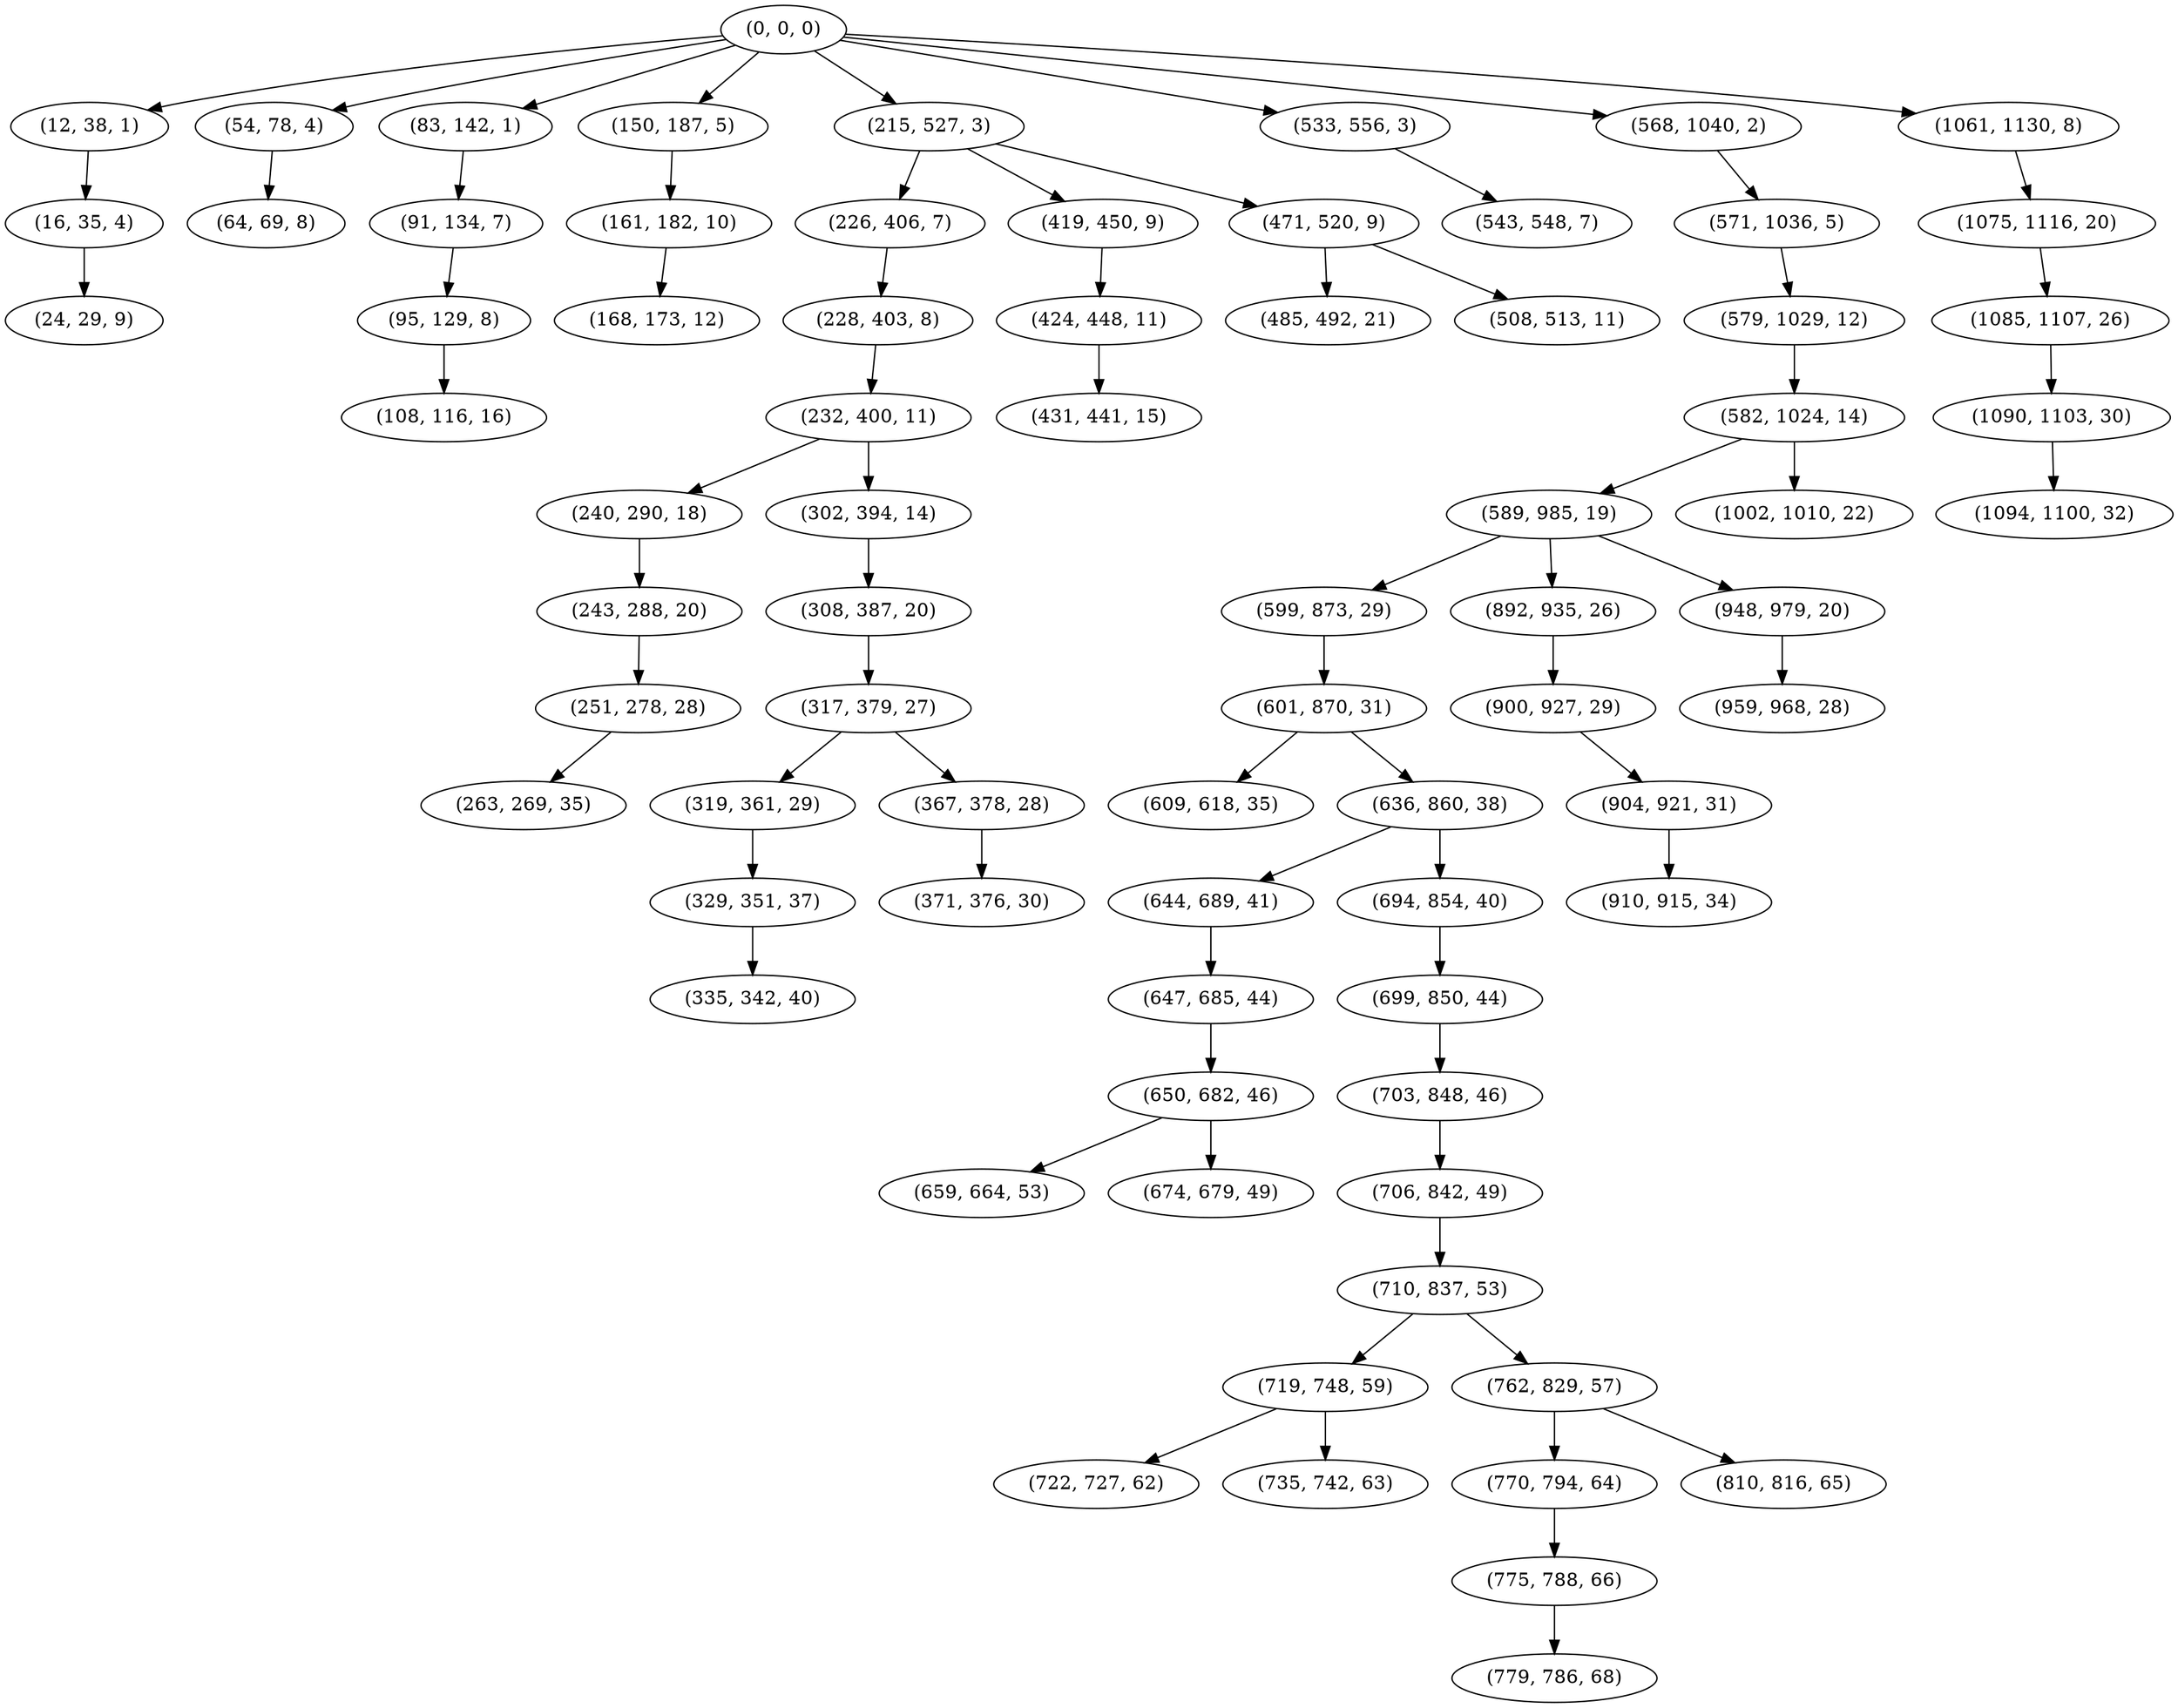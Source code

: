 digraph tree {
    "(0, 0, 0)";
    "(12, 38, 1)";
    "(16, 35, 4)";
    "(24, 29, 9)";
    "(54, 78, 4)";
    "(64, 69, 8)";
    "(83, 142, 1)";
    "(91, 134, 7)";
    "(95, 129, 8)";
    "(108, 116, 16)";
    "(150, 187, 5)";
    "(161, 182, 10)";
    "(168, 173, 12)";
    "(215, 527, 3)";
    "(226, 406, 7)";
    "(228, 403, 8)";
    "(232, 400, 11)";
    "(240, 290, 18)";
    "(243, 288, 20)";
    "(251, 278, 28)";
    "(263, 269, 35)";
    "(302, 394, 14)";
    "(308, 387, 20)";
    "(317, 379, 27)";
    "(319, 361, 29)";
    "(329, 351, 37)";
    "(335, 342, 40)";
    "(367, 378, 28)";
    "(371, 376, 30)";
    "(419, 450, 9)";
    "(424, 448, 11)";
    "(431, 441, 15)";
    "(471, 520, 9)";
    "(485, 492, 21)";
    "(508, 513, 11)";
    "(533, 556, 3)";
    "(543, 548, 7)";
    "(568, 1040, 2)";
    "(571, 1036, 5)";
    "(579, 1029, 12)";
    "(582, 1024, 14)";
    "(589, 985, 19)";
    "(599, 873, 29)";
    "(601, 870, 31)";
    "(609, 618, 35)";
    "(636, 860, 38)";
    "(644, 689, 41)";
    "(647, 685, 44)";
    "(650, 682, 46)";
    "(659, 664, 53)";
    "(674, 679, 49)";
    "(694, 854, 40)";
    "(699, 850, 44)";
    "(703, 848, 46)";
    "(706, 842, 49)";
    "(710, 837, 53)";
    "(719, 748, 59)";
    "(722, 727, 62)";
    "(735, 742, 63)";
    "(762, 829, 57)";
    "(770, 794, 64)";
    "(775, 788, 66)";
    "(779, 786, 68)";
    "(810, 816, 65)";
    "(892, 935, 26)";
    "(900, 927, 29)";
    "(904, 921, 31)";
    "(910, 915, 34)";
    "(948, 979, 20)";
    "(959, 968, 28)";
    "(1002, 1010, 22)";
    "(1061, 1130, 8)";
    "(1075, 1116, 20)";
    "(1085, 1107, 26)";
    "(1090, 1103, 30)";
    "(1094, 1100, 32)";
    "(0, 0, 0)" -> "(12, 38, 1)";
    "(0, 0, 0)" -> "(54, 78, 4)";
    "(0, 0, 0)" -> "(83, 142, 1)";
    "(0, 0, 0)" -> "(150, 187, 5)";
    "(0, 0, 0)" -> "(215, 527, 3)";
    "(0, 0, 0)" -> "(533, 556, 3)";
    "(0, 0, 0)" -> "(568, 1040, 2)";
    "(0, 0, 0)" -> "(1061, 1130, 8)";
    "(12, 38, 1)" -> "(16, 35, 4)";
    "(16, 35, 4)" -> "(24, 29, 9)";
    "(54, 78, 4)" -> "(64, 69, 8)";
    "(83, 142, 1)" -> "(91, 134, 7)";
    "(91, 134, 7)" -> "(95, 129, 8)";
    "(95, 129, 8)" -> "(108, 116, 16)";
    "(150, 187, 5)" -> "(161, 182, 10)";
    "(161, 182, 10)" -> "(168, 173, 12)";
    "(215, 527, 3)" -> "(226, 406, 7)";
    "(215, 527, 3)" -> "(419, 450, 9)";
    "(215, 527, 3)" -> "(471, 520, 9)";
    "(226, 406, 7)" -> "(228, 403, 8)";
    "(228, 403, 8)" -> "(232, 400, 11)";
    "(232, 400, 11)" -> "(240, 290, 18)";
    "(232, 400, 11)" -> "(302, 394, 14)";
    "(240, 290, 18)" -> "(243, 288, 20)";
    "(243, 288, 20)" -> "(251, 278, 28)";
    "(251, 278, 28)" -> "(263, 269, 35)";
    "(302, 394, 14)" -> "(308, 387, 20)";
    "(308, 387, 20)" -> "(317, 379, 27)";
    "(317, 379, 27)" -> "(319, 361, 29)";
    "(317, 379, 27)" -> "(367, 378, 28)";
    "(319, 361, 29)" -> "(329, 351, 37)";
    "(329, 351, 37)" -> "(335, 342, 40)";
    "(367, 378, 28)" -> "(371, 376, 30)";
    "(419, 450, 9)" -> "(424, 448, 11)";
    "(424, 448, 11)" -> "(431, 441, 15)";
    "(471, 520, 9)" -> "(485, 492, 21)";
    "(471, 520, 9)" -> "(508, 513, 11)";
    "(533, 556, 3)" -> "(543, 548, 7)";
    "(568, 1040, 2)" -> "(571, 1036, 5)";
    "(571, 1036, 5)" -> "(579, 1029, 12)";
    "(579, 1029, 12)" -> "(582, 1024, 14)";
    "(582, 1024, 14)" -> "(589, 985, 19)";
    "(582, 1024, 14)" -> "(1002, 1010, 22)";
    "(589, 985, 19)" -> "(599, 873, 29)";
    "(589, 985, 19)" -> "(892, 935, 26)";
    "(589, 985, 19)" -> "(948, 979, 20)";
    "(599, 873, 29)" -> "(601, 870, 31)";
    "(601, 870, 31)" -> "(609, 618, 35)";
    "(601, 870, 31)" -> "(636, 860, 38)";
    "(636, 860, 38)" -> "(644, 689, 41)";
    "(636, 860, 38)" -> "(694, 854, 40)";
    "(644, 689, 41)" -> "(647, 685, 44)";
    "(647, 685, 44)" -> "(650, 682, 46)";
    "(650, 682, 46)" -> "(659, 664, 53)";
    "(650, 682, 46)" -> "(674, 679, 49)";
    "(694, 854, 40)" -> "(699, 850, 44)";
    "(699, 850, 44)" -> "(703, 848, 46)";
    "(703, 848, 46)" -> "(706, 842, 49)";
    "(706, 842, 49)" -> "(710, 837, 53)";
    "(710, 837, 53)" -> "(719, 748, 59)";
    "(710, 837, 53)" -> "(762, 829, 57)";
    "(719, 748, 59)" -> "(722, 727, 62)";
    "(719, 748, 59)" -> "(735, 742, 63)";
    "(762, 829, 57)" -> "(770, 794, 64)";
    "(762, 829, 57)" -> "(810, 816, 65)";
    "(770, 794, 64)" -> "(775, 788, 66)";
    "(775, 788, 66)" -> "(779, 786, 68)";
    "(892, 935, 26)" -> "(900, 927, 29)";
    "(900, 927, 29)" -> "(904, 921, 31)";
    "(904, 921, 31)" -> "(910, 915, 34)";
    "(948, 979, 20)" -> "(959, 968, 28)";
    "(1061, 1130, 8)" -> "(1075, 1116, 20)";
    "(1075, 1116, 20)" -> "(1085, 1107, 26)";
    "(1085, 1107, 26)" -> "(1090, 1103, 30)";
    "(1090, 1103, 30)" -> "(1094, 1100, 32)";
}
